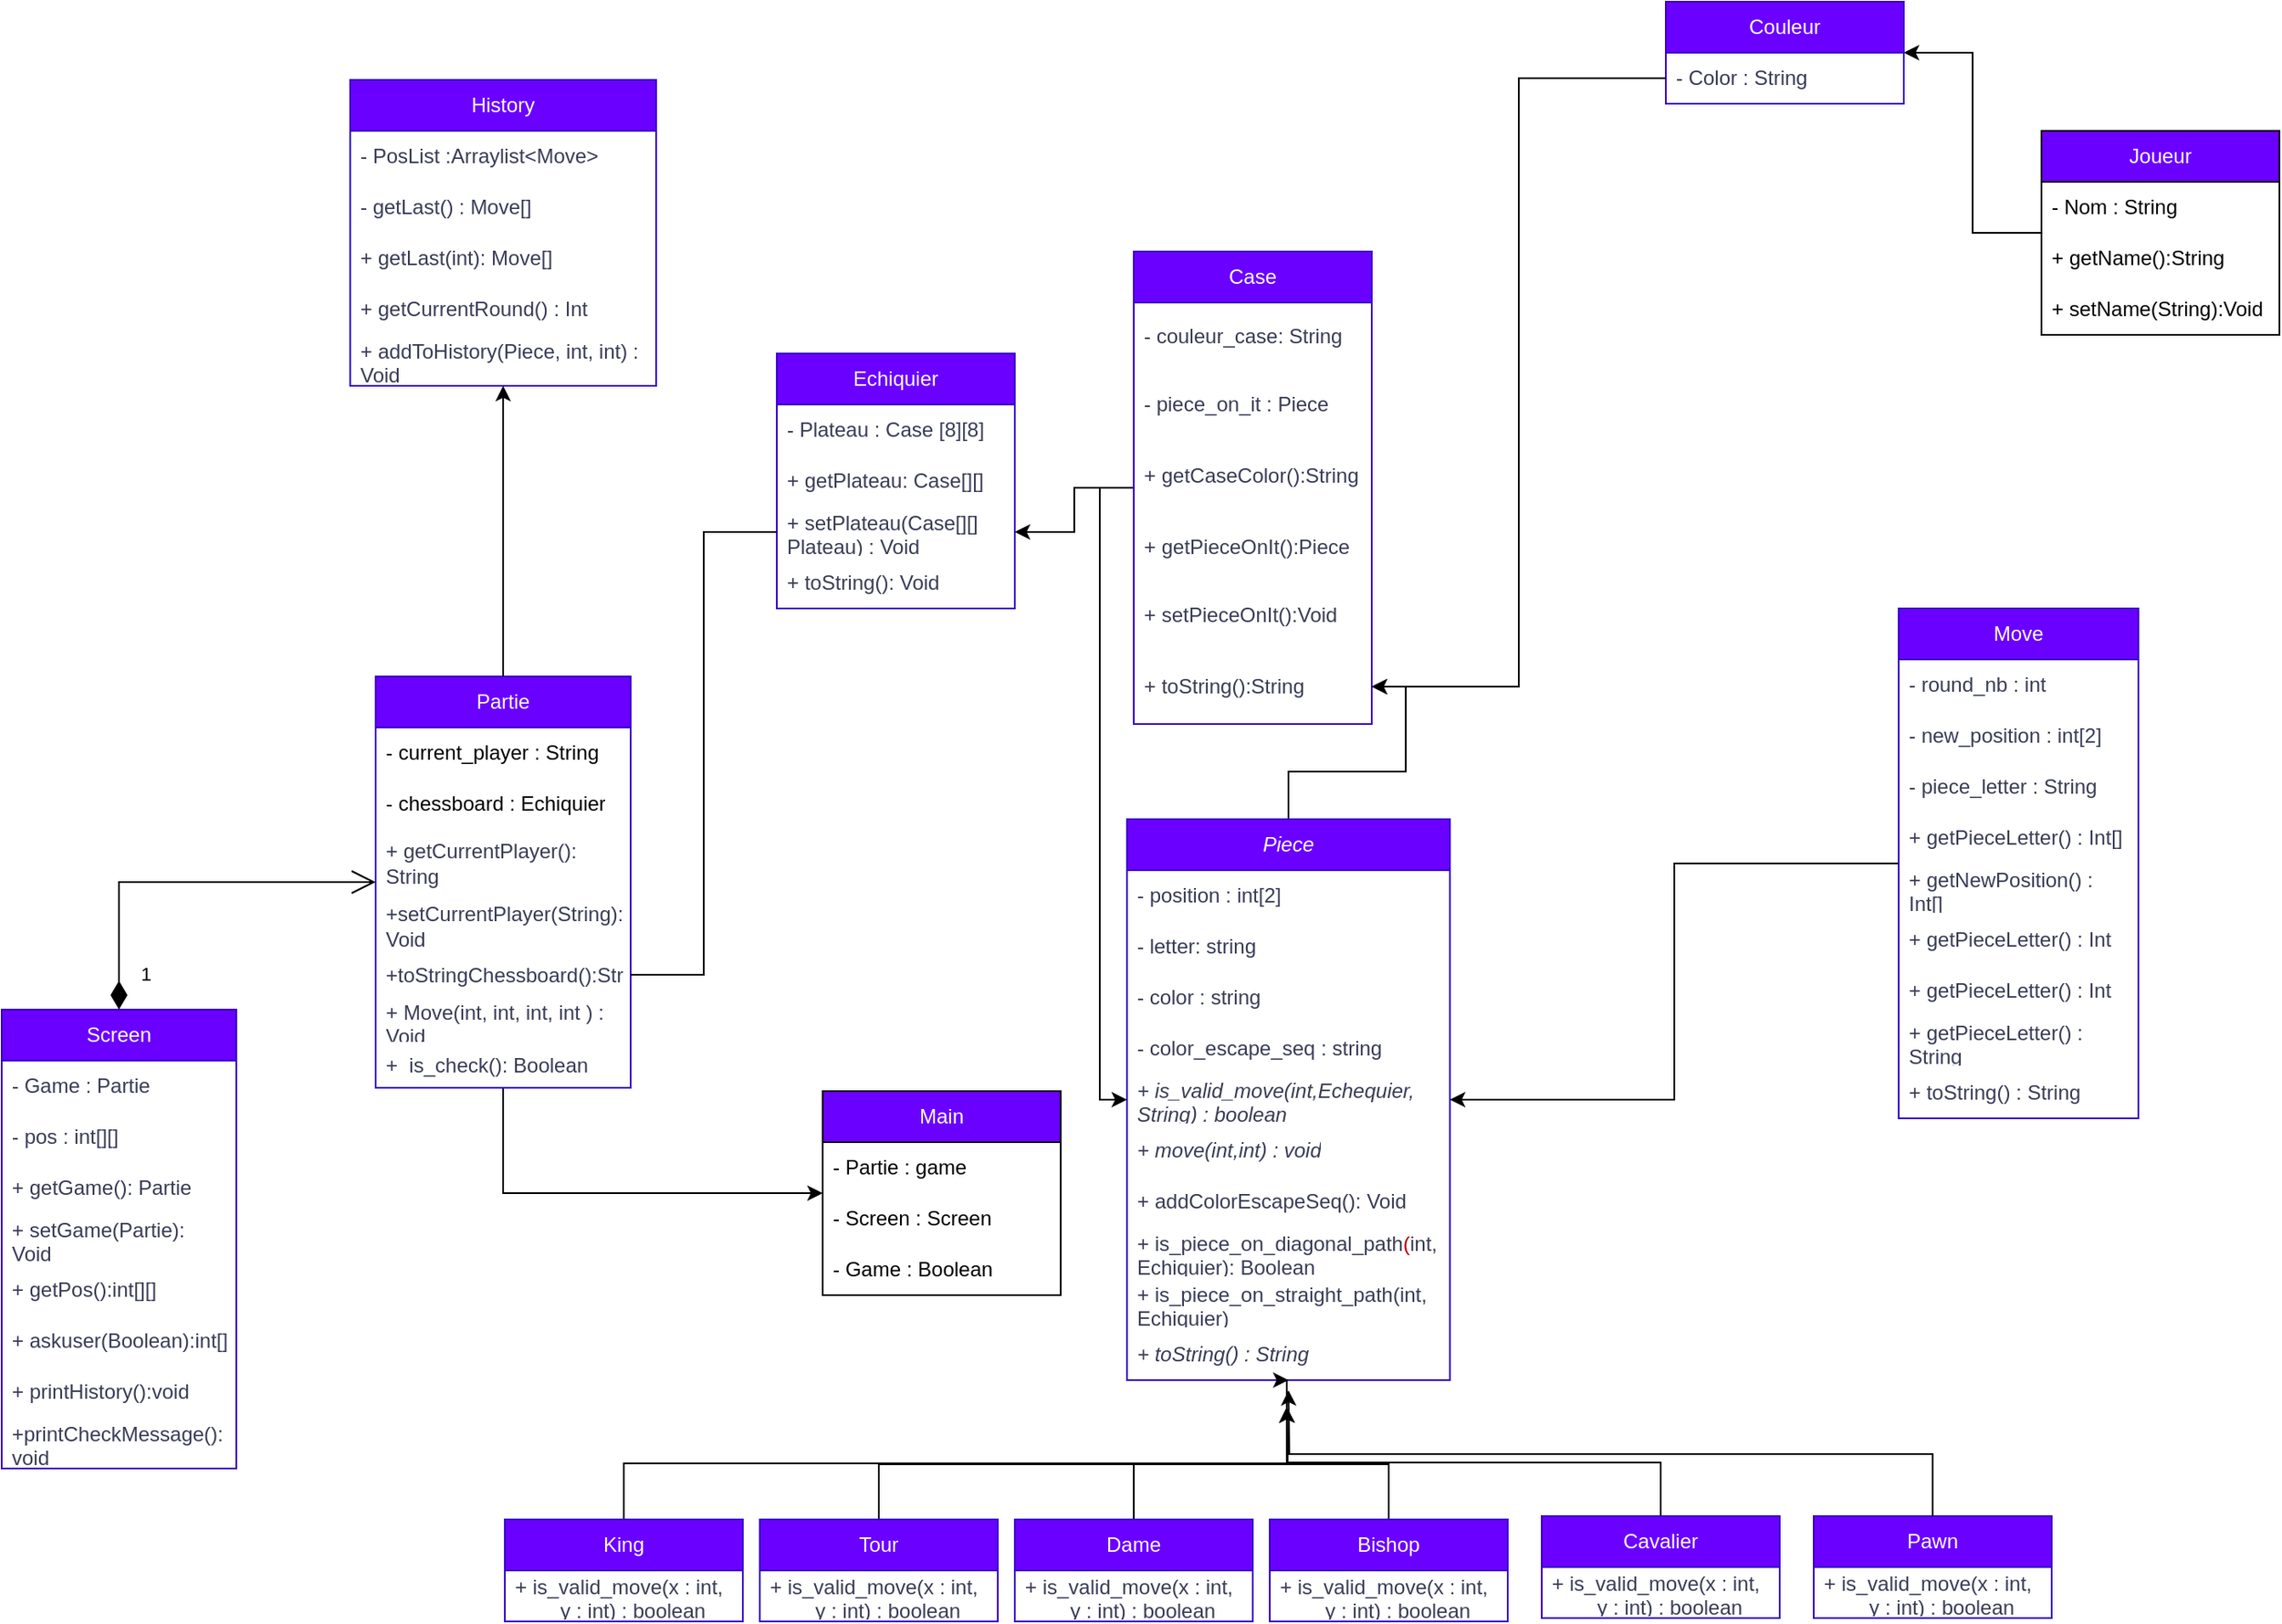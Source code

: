 <mxfile version="27.1.1">
  <diagram name="Page-1" id="sRfou3OoeG-b3gayTd13">
    <mxGraphModel dx="2251" dy="1489" grid="0" gridSize="10" guides="1" tooltips="1" connect="1" arrows="1" fold="1" page="0" pageScale="1" pageWidth="827" pageHeight="1169" math="0" shadow="0">
      <root>
        <mxCell id="0" />
        <mxCell id="1" parent="0" />
        <mxCell id="LN45PCU0fPe2cOR_ma0k-30" style="edgeStyle=orthogonalEdgeStyle;rounded=0;orthogonalLoop=1;jettySize=auto;html=1;exitX=0.5;exitY=1;exitDx=0;exitDy=0;entryX=0;entryY=0.5;entryDx=0;entryDy=0;" edge="1" parent="1" source="uNADeWqpGI-RBYRrRzgx-45" target="LN45PCU0fPe2cOR_ma0k-5">
          <mxGeometry relative="1" as="geometry" />
        </mxCell>
        <mxCell id="uNADeWqpGI-RBYRrRzgx-45" value="Partie" style="swimlane;fontStyle=0;childLayout=stackLayout;horizontal=1;startSize=30;horizontalStack=0;resizeParent=1;resizeParentMax=0;resizeLast=0;collapsible=1;marginBottom=0;whiteSpace=wrap;html=1;labelBackgroundColor=none;fillColor=#6a00ff;fontColor=#ffffff;strokeColor=#3700CC;" parent="1" vertex="1">
          <mxGeometry x="184" y="390" width="150" height="242" as="geometry">
            <mxRectangle x="184" y="390" width="70" height="30" as="alternateBounds" />
          </mxGeometry>
        </mxCell>
        <mxCell id="Hj4sMOWwGXOcAC5s4XAS-14" value="- current_player : String" style="text;fillColor=none;align=left;verticalAlign=middle;spacingLeft=4;spacingRight=4;overflow=hidden;points=[[0,0.5],[1,0.5]];portConstraint=eastwest;rotatable=0;whiteSpace=wrap;html=1;labelBackgroundColor=none;strokeColor=none;" parent="uNADeWqpGI-RBYRrRzgx-45" vertex="1">
          <mxGeometry y="30" width="150" height="30" as="geometry" />
        </mxCell>
        <mxCell id="uNADeWqpGI-RBYRrRzgx-46" value="- chessboard : Echiquier" style="text;fillColor=none;align=left;verticalAlign=middle;spacingLeft=4;spacingRight=4;overflow=hidden;points=[[0,0.5],[1,0.5]];portConstraint=eastwest;rotatable=0;whiteSpace=wrap;html=1;labelBackgroundColor=none;strokeColor=none;" parent="uNADeWqpGI-RBYRrRzgx-45" vertex="1">
          <mxGeometry y="60" width="150" height="30" as="geometry" />
        </mxCell>
        <mxCell id="LN45PCU0fPe2cOR_ma0k-14" value="+ getCurrentPlayer(): String" style="text;strokeColor=none;fillColor=none;align=left;verticalAlign=middle;spacingLeft=4;spacingRight=4;overflow=hidden;points=[[0,0.5],[1,0.5]];portConstraint=eastwest;rotatable=0;whiteSpace=wrap;html=1;labelBackgroundColor=none;fontColor=#393C56;" vertex="1" parent="uNADeWqpGI-RBYRrRzgx-45">
          <mxGeometry y="90" width="150" height="40" as="geometry" />
        </mxCell>
        <mxCell id="LN45PCU0fPe2cOR_ma0k-15" value="+setCurrentPlayer(String): Void" style="text;strokeColor=none;fillColor=none;align=left;verticalAlign=middle;spacingLeft=4;spacingRight=4;overflow=hidden;points=[[0,0.5],[1,0.5]];portConstraint=eastwest;rotatable=0;whiteSpace=wrap;html=1;labelBackgroundColor=none;fontColor=#393C56;" vertex="1" parent="uNADeWqpGI-RBYRrRzgx-45">
          <mxGeometry y="130" width="150" height="33" as="geometry" />
        </mxCell>
        <mxCell id="nii3DwcwY6-oPxwdLl7k-24" value="+toStringChessboard():String" style="text;strokeColor=none;fillColor=none;align=left;verticalAlign=middle;spacingLeft=4;spacingRight=4;overflow=hidden;points=[[0,0.5],[1,0.5]];portConstraint=eastwest;rotatable=0;whiteSpace=wrap;html=1;labelBackgroundColor=none;fontColor=#393C56;" parent="uNADeWqpGI-RBYRrRzgx-45" vertex="1">
          <mxGeometry y="163" width="150" height="25" as="geometry" />
        </mxCell>
        <mxCell id="rJ8RVYG-5mrpRPlzZNkK-45" value="+ Move(int, int, int, int &lt;span style=&quot;background-color: transparent; color: light-dark(rgb(57, 60, 86), rgb(182, 184, 207));&quot;&gt;) : Void&lt;/span&gt;" style="text;strokeColor=none;fillColor=none;align=left;verticalAlign=middle;spacingLeft=4;spacingRight=4;overflow=hidden;points=[[0,0.5],[1,0.5]];portConstraint=eastwest;rotatable=0;whiteSpace=wrap;html=1;labelBackgroundColor=none;fontColor=#393C56;" parent="uNADeWqpGI-RBYRrRzgx-45" vertex="1">
          <mxGeometry y="188" width="150" height="28" as="geometry" />
        </mxCell>
        <mxCell id="LN45PCU0fPe2cOR_ma0k-16" value="+&amp;nbsp;&lt;span style=&quot;background-color: transparent;&quot;&gt;&amp;nbsp;is_check(): Boolean&lt;font color=&quot;rgba(0, 0, 0, 0)&quot;&gt;&amp;nbsp;&lt;/font&gt;&lt;/span&gt;" style="text;strokeColor=none;fillColor=none;align=left;verticalAlign=middle;spacingLeft=4;spacingRight=4;overflow=hidden;points=[[0,0.5],[1,0.5]];portConstraint=eastwest;rotatable=0;whiteSpace=wrap;html=1;labelBackgroundColor=none;fontColor=#393C56;" vertex="1" parent="uNADeWqpGI-RBYRrRzgx-45">
          <mxGeometry y="216" width="150" height="26" as="geometry" />
        </mxCell>
        <mxCell id="LN45PCU0fPe2cOR_ma0k-27" style="edgeStyle=orthogonalEdgeStyle;rounded=0;orthogonalLoop=1;jettySize=auto;html=1;exitX=0;exitY=0.5;exitDx=0;exitDy=0;entryX=1;entryY=0.5;entryDx=0;entryDy=0;" edge="1" parent="1" source="uNADeWqpGI-RBYRrRzgx-47" target="uNADeWqpGI-RBYRrRzgx-51">
          <mxGeometry relative="1" as="geometry">
            <mxPoint x="1112" y="31" as="targetPoint" />
          </mxGeometry>
        </mxCell>
        <mxCell id="uNADeWqpGI-RBYRrRzgx-47" value="Joueur" style="swimlane;fontStyle=0;childLayout=stackLayout;horizontal=1;startSize=30;horizontalStack=0;resizeParent=1;resizeParentMax=0;resizeLast=0;collapsible=1;marginBottom=0;whiteSpace=wrap;html=1;labelBackgroundColor=none;fillColor=#6a00ff;strokeColor=default;fontColor=#ffffff;" parent="1" vertex="1">
          <mxGeometry x="1164" y="69" width="140" height="120" as="geometry">
            <mxRectangle x="1164" y="69" width="80" height="30" as="alternateBounds" />
          </mxGeometry>
        </mxCell>
        <mxCell id="uNADeWqpGI-RBYRrRzgx-48" value="- Nom : String" style="text;align=left;verticalAlign=middle;spacingLeft=4;spacingRight=4;overflow=hidden;points=[[0,0.5],[1,0.5]];portConstraint=eastwest;rotatable=0;whiteSpace=wrap;html=1;labelBackgroundColor=none;" parent="uNADeWqpGI-RBYRrRzgx-47" vertex="1">
          <mxGeometry y="30" width="140" height="30" as="geometry" />
        </mxCell>
        <mxCell id="LN45PCU0fPe2cOR_ma0k-2" value="+ getName():String&lt;span style=&quot;white-space: pre;&quot;&gt;&#x9;&lt;/span&gt;" style="text;align=left;verticalAlign=middle;spacingLeft=4;spacingRight=4;overflow=hidden;points=[[0,0.5],[1,0.5]];portConstraint=eastwest;rotatable=0;whiteSpace=wrap;html=1;labelBackgroundColor=none;" vertex="1" parent="uNADeWqpGI-RBYRrRzgx-47">
          <mxGeometry y="60" width="140" height="30" as="geometry" />
        </mxCell>
        <mxCell id="LN45PCU0fPe2cOR_ma0k-3" value="+ setName(String):Void&lt;span style=&quot;white-space: pre;&quot;&gt;&#x9;&lt;/span&gt;" style="text;align=left;verticalAlign=middle;spacingLeft=4;spacingRight=4;overflow=hidden;points=[[0,0.5],[1,0.5]];portConstraint=eastwest;rotatable=0;whiteSpace=wrap;html=1;labelBackgroundColor=none;" vertex="1" parent="uNADeWqpGI-RBYRrRzgx-47">
          <mxGeometry y="90" width="140" height="30" as="geometry" />
        </mxCell>
        <mxCell id="uNADeWqpGI-RBYRrRzgx-49" value="&lt;div&gt;Echiquier&lt;/div&gt;" style="swimlane;fontStyle=0;childLayout=stackLayout;horizontal=1;startSize=30;horizontalStack=0;resizeParent=1;resizeParentMax=0;resizeLast=0;collapsible=1;marginBottom=0;whiteSpace=wrap;html=1;labelBackgroundColor=none;fillColor=#6a00ff;fontColor=#ffffff;strokeColor=#3700CC;" parent="1" vertex="1">
          <mxGeometry x="420" y="200" width="140" height="150" as="geometry">
            <mxRectangle x="420" y="200" width="90" height="30" as="alternateBounds" />
          </mxGeometry>
        </mxCell>
        <mxCell id="uNADeWqpGI-RBYRrRzgx-50" value="- Plateau : Case [8][8]" style="text;strokeColor=none;fillColor=none;align=left;verticalAlign=middle;spacingLeft=4;spacingRight=4;overflow=hidden;points=[[0,0.5],[1,0.5]];portConstraint=eastwest;rotatable=0;whiteSpace=wrap;html=1;labelBackgroundColor=none;fontColor=#393C56;" parent="uNADeWqpGI-RBYRrRzgx-49" vertex="1">
          <mxGeometry y="30" width="140" height="30" as="geometry" />
        </mxCell>
        <mxCell id="Hj4sMOWwGXOcAC5s4XAS-10" value="+&amp;nbsp;getPlateau: Case[][]" style="text;strokeColor=none;fillColor=none;align=left;verticalAlign=middle;spacingLeft=4;spacingRight=4;overflow=hidden;points=[[0,0.5],[1,0.5]];portConstraint=eastwest;rotatable=0;whiteSpace=wrap;html=1;labelBackgroundColor=none;fontColor=#393C56;" parent="uNADeWqpGI-RBYRrRzgx-49" vertex="1">
          <mxGeometry y="60" width="140" height="30" as="geometry" />
        </mxCell>
        <mxCell id="Hj4sMOWwGXOcAC5s4XAS-11" value="+&amp;nbsp;setPlateau(Case[][] Plateau) : Void" style="text;strokeColor=none;fillColor=none;align=left;verticalAlign=middle;spacingLeft=4;spacingRight=4;overflow=hidden;points=[[0,0.5],[1,0.5]];portConstraint=eastwest;rotatable=0;whiteSpace=wrap;html=1;labelBackgroundColor=none;fontColor=#393C56;" parent="uNADeWqpGI-RBYRrRzgx-49" vertex="1">
          <mxGeometry y="90" width="140" height="30" as="geometry" />
        </mxCell>
        <mxCell id="Hj4sMOWwGXOcAC5s4XAS-13" value="+ toString(): Void" style="text;strokeColor=none;fillColor=none;align=left;verticalAlign=middle;spacingLeft=4;spacingRight=4;overflow=hidden;points=[[0,0.5],[1,0.5]];portConstraint=eastwest;rotatable=0;whiteSpace=wrap;html=1;labelBackgroundColor=none;fontColor=#393C56;" parent="uNADeWqpGI-RBYRrRzgx-49" vertex="1">
          <mxGeometry y="120" width="140" height="30" as="geometry" />
        </mxCell>
        <mxCell id="uNADeWqpGI-RBYRrRzgx-51" value="Couleur" style="swimlane;fontStyle=0;childLayout=stackLayout;horizontal=1;startSize=30;horizontalStack=0;resizeParent=1;resizeParentMax=0;resizeLast=0;collapsible=1;marginBottom=0;whiteSpace=wrap;html=1;labelBackgroundColor=none;fillColor=#6a00ff;fontColor=#ffffff;strokeColor=#3700CC;" parent="1" vertex="1">
          <mxGeometry x="943" y="-7" width="140" height="60" as="geometry">
            <mxRectangle x="943" y="-7" width="80" height="30" as="alternateBounds" />
          </mxGeometry>
        </mxCell>
        <mxCell id="uNADeWqpGI-RBYRrRzgx-52" value="- Color : String" style="text;strokeColor=none;fillColor=none;align=left;verticalAlign=middle;spacingLeft=4;spacingRight=4;overflow=hidden;points=[[0,0.5],[1,0.5]];portConstraint=eastwest;rotatable=0;whiteSpace=wrap;html=1;labelBackgroundColor=none;fontColor=#393C56;" parent="uNADeWqpGI-RBYRrRzgx-51" vertex="1">
          <mxGeometry y="30" width="140" height="30" as="geometry" />
        </mxCell>
        <mxCell id="uNADeWqpGI-RBYRrRzgx-53" value="Pawn" style="swimlane;fontStyle=0;childLayout=stackLayout;horizontal=1;startSize=30;horizontalStack=0;resizeParent=1;resizeParentMax=0;resizeLast=0;collapsible=1;marginBottom=0;whiteSpace=wrap;html=1;labelBackgroundColor=none;fillColor=#6a00ff;fontColor=#ffffff;strokeColor=#3700CC;" parent="1" vertex="1">
          <mxGeometry x="1030" y="884" width="140" height="60" as="geometry">
            <mxRectangle x="1030" y="884" width="70" height="30" as="alternateBounds" />
          </mxGeometry>
        </mxCell>
        <mxCell id="nii3DwcwY6-oPxwdLl7k-18" value="+ is_valid_move(&lt;span style=&quot;white-space: pre;&quot;&gt;x : int,&lt;/span&gt;&lt;div&gt;&lt;span style=&quot;white-space: pre;&quot;&gt;&lt;span style=&quot;white-space: pre;&quot;&gt;&#x9;&lt;/span&gt;y : int) : boolean&lt;/span&gt;&lt;/div&gt;" style="text;strokeColor=none;fillColor=none;align=left;verticalAlign=middle;spacingLeft=4;spacingRight=4;overflow=hidden;points=[[0,0.5],[1,0.5]];portConstraint=eastwest;rotatable=0;whiteSpace=wrap;html=1;labelBackgroundColor=none;fontColor=#393C56;" parent="uNADeWqpGI-RBYRrRzgx-53" vertex="1">
          <mxGeometry y="30" width="140" height="30" as="geometry" />
        </mxCell>
        <mxCell id="Hj4sMOWwGXOcAC5s4XAS-21" style="edgeStyle=orthogonalEdgeStyle;rounded=0;orthogonalLoop=1;jettySize=auto;html=1;exitX=0.5;exitY=0;exitDx=0;exitDy=0;" parent="1" source="uNADeWqpGI-RBYRrRzgx-59" edge="1">
          <mxGeometry relative="1" as="geometry">
            <mxPoint x="720" y="820" as="targetPoint" />
          </mxGeometry>
        </mxCell>
        <mxCell id="uNADeWqpGI-RBYRrRzgx-59" value="Bishop" style="swimlane;fontStyle=0;childLayout=stackLayout;horizontal=1;startSize=30;horizontalStack=0;resizeParent=1;resizeParentMax=0;resizeLast=0;collapsible=1;marginBottom=0;whiteSpace=wrap;html=1;labelBackgroundColor=none;fillColor=#6a00ff;fontColor=#ffffff;strokeColor=#3700CC;" parent="1" vertex="1">
          <mxGeometry x="710" y="886" width="140" height="60" as="geometry">
            <mxRectangle x="710" y="886" width="60" height="30" as="alternateBounds" />
          </mxGeometry>
        </mxCell>
        <mxCell id="nii3DwcwY6-oPxwdLl7k-16" value="+ is_valid_move(&lt;span style=&quot;white-space: pre;&quot;&gt;x : int,&lt;/span&gt;&lt;div&gt;&lt;span style=&quot;white-space: pre;&quot;&gt;&lt;span style=&quot;white-space: pre;&quot;&gt;&#x9;&lt;/span&gt;y : int) : boolean&lt;/span&gt;&lt;/div&gt;" style="text;strokeColor=none;fillColor=none;align=left;verticalAlign=middle;spacingLeft=4;spacingRight=4;overflow=hidden;points=[[0,0.5],[1,0.5]];portConstraint=eastwest;rotatable=0;whiteSpace=wrap;html=1;labelBackgroundColor=none;fontColor=#393C56;" parent="uNADeWqpGI-RBYRrRzgx-59" vertex="1">
          <mxGeometry y="30" width="140" height="30" as="geometry" />
        </mxCell>
        <mxCell id="Hj4sMOWwGXOcAC5s4XAS-19" style="edgeStyle=orthogonalEdgeStyle;rounded=0;orthogonalLoop=1;jettySize=auto;html=1;exitX=0.5;exitY=0;exitDx=0;exitDy=0;" parent="1" source="uNADeWqpGI-RBYRrRzgx-61" edge="1">
          <mxGeometry relative="1" as="geometry">
            <mxPoint x="720" y="820" as="targetPoint" />
          </mxGeometry>
        </mxCell>
        <mxCell id="uNADeWqpGI-RBYRrRzgx-61" value="Tour" style="swimlane;fontStyle=0;childLayout=stackLayout;horizontal=1;startSize=30;horizontalStack=0;resizeParent=1;resizeParentMax=0;resizeLast=0;collapsible=1;marginBottom=0;whiteSpace=wrap;html=1;labelBackgroundColor=none;fillColor=#6a00ff;fontColor=#ffffff;strokeColor=#3700CC;" parent="1" vertex="1">
          <mxGeometry x="410" y="886" width="140" height="60" as="geometry">
            <mxRectangle x="410" y="886" width="60" height="30" as="alternateBounds" />
          </mxGeometry>
        </mxCell>
        <mxCell id="nii3DwcwY6-oPxwdLl7k-14" value="+ is_valid_move(&lt;span style=&quot;white-space: pre;&quot;&gt;x : int,&lt;/span&gt;&lt;div&gt;&lt;span style=&quot;white-space: pre;&quot;&gt;&lt;span style=&quot;white-space: pre;&quot;&gt;&#x9;&lt;/span&gt;y : int) : boolean&lt;/span&gt;&lt;/div&gt;" style="text;strokeColor=none;fillColor=none;align=left;verticalAlign=middle;spacingLeft=4;spacingRight=4;overflow=hidden;points=[[0,0.5],[1,0.5]];portConstraint=eastwest;rotatable=0;whiteSpace=wrap;html=1;labelBackgroundColor=none;fontColor=#393C56;" parent="uNADeWqpGI-RBYRrRzgx-61" vertex="1">
          <mxGeometry y="30" width="140" height="30" as="geometry" />
        </mxCell>
        <mxCell id="Hj4sMOWwGXOcAC5s4XAS-28" style="edgeStyle=orthogonalEdgeStyle;rounded=0;orthogonalLoop=1;jettySize=auto;html=1;entryX=1;entryY=0.5;entryDx=0;entryDy=0;" parent="1" source="uNADeWqpGI-RBYRrRzgx-65" target="nii3DwcwY6-oPxwdLl7k-21" edge="1">
          <mxGeometry relative="1" as="geometry" />
        </mxCell>
        <mxCell id="uNADeWqpGI-RBYRrRzgx-65" value="&lt;i&gt;Piece&lt;/i&gt;" style="swimlane;fontStyle=0;childLayout=stackLayout;horizontal=1;startSize=30;horizontalStack=0;resizeParent=1;resizeParentMax=0;resizeLast=0;collapsible=1;marginBottom=0;whiteSpace=wrap;html=1;labelBackgroundColor=none;fillColor=#6a00ff;fontColor=#ffffff;strokeColor=#3700CC;" parent="1" vertex="1">
          <mxGeometry x="626" y="474" width="190" height="330" as="geometry">
            <mxRectangle x="626" y="474" width="70" height="30" as="alternateBounds" />
          </mxGeometry>
        </mxCell>
        <mxCell id="uNADeWqpGI-RBYRrRzgx-66" value="- position : int[2]" style="text;fillColor=none;align=left;verticalAlign=middle;spacingLeft=4;spacingRight=4;overflow=hidden;points=[[0,0.5],[1,0.5]];portConstraint=eastwest;rotatable=0;whiteSpace=wrap;html=1;labelBackgroundColor=none;fontColor=#393C56;" parent="uNADeWqpGI-RBYRrRzgx-65" vertex="1">
          <mxGeometry y="30" width="190" height="30" as="geometry" />
        </mxCell>
        <mxCell id="Hj4sMOWwGXOcAC5s4XAS-1" value="- letter: string" style="text;fillColor=none;align=left;verticalAlign=middle;spacingLeft=4;spacingRight=4;overflow=hidden;points=[[0,0.5],[1,0.5]];portConstraint=eastwest;rotatable=0;whiteSpace=wrap;html=1;labelBackgroundColor=none;fontColor=#393C56;" parent="uNADeWqpGI-RBYRrRzgx-65" vertex="1">
          <mxGeometry y="60" width="190" height="30" as="geometry" />
        </mxCell>
        <mxCell id="Hj4sMOWwGXOcAC5s4XAS-2" value="- color : string" style="text;fillColor=none;align=left;verticalAlign=middle;spacingLeft=4;spacingRight=4;overflow=hidden;points=[[0,0.5],[1,0.5]];portConstraint=eastwest;rotatable=0;whiteSpace=wrap;html=1;labelBackgroundColor=none;fontColor=#393C56;" parent="uNADeWqpGI-RBYRrRzgx-65" vertex="1">
          <mxGeometry y="90" width="190" height="30" as="geometry" />
        </mxCell>
        <mxCell id="Hj4sMOWwGXOcAC5s4XAS-3" value="- color_escape_seq : string" style="text;fillColor=none;align=left;verticalAlign=middle;spacingLeft=4;spacingRight=4;overflow=hidden;points=[[0,0.5],[1,0.5]];portConstraint=eastwest;rotatable=0;whiteSpace=wrap;html=1;labelBackgroundColor=none;fontColor=#393C56;" parent="uNADeWqpGI-RBYRrRzgx-65" vertex="1">
          <mxGeometry y="120" width="190" height="30" as="geometry" />
        </mxCell>
        <mxCell id="nii3DwcwY6-oPxwdLl7k-12" value="&lt;i&gt;+ is_valid_move(int,Echequier, String) : boolean&lt;/i&gt;" style="text;strokeColor=none;fillColor=none;align=left;verticalAlign=middle;spacingLeft=4;spacingRight=4;overflow=hidden;points=[[0,0.5],[1,0.5]];portConstraint=eastwest;rotatable=0;whiteSpace=wrap;html=1;labelBackgroundColor=none;fontColor=#393C56;" parent="uNADeWqpGI-RBYRrRzgx-65" vertex="1">
          <mxGeometry y="150" width="190" height="30" as="geometry" />
        </mxCell>
        <mxCell id="LN45PCU0fPe2cOR_ma0k-17" value="&lt;i&gt;+ move(int,int) : void&lt;/i&gt;" style="text;strokeColor=none;fillColor=none;align=left;verticalAlign=middle;spacingLeft=4;spacingRight=4;overflow=hidden;points=[[0,0.5],[1,0.5]];portConstraint=eastwest;rotatable=0;whiteSpace=wrap;html=1;labelBackgroundColor=none;fontColor=#393C56;" vertex="1" parent="uNADeWqpGI-RBYRrRzgx-65">
          <mxGeometry y="180" width="190" height="30" as="geometry" />
        </mxCell>
        <mxCell id="uNADeWqpGI-RBYRrRzgx-67" value="+ addColorEscapeSeq(): Void" style="text;strokeColor=none;fillColor=none;align=left;verticalAlign=middle;spacingLeft=4;spacingRight=4;overflow=hidden;points=[[0,0.5],[1,0.5]];portConstraint=eastwest;rotatable=0;whiteSpace=wrap;html=1;labelBackgroundColor=none;fontColor=#393C56;" parent="uNADeWqpGI-RBYRrRzgx-65" vertex="1">
          <mxGeometry y="210" width="190" height="30" as="geometry" />
        </mxCell>
        <mxCell id="Hj4sMOWwGXOcAC5s4XAS-5" value="+ i&lt;span style=&quot;background-color: transparent;&quot;&gt;s_piece_on_diagonal_path&lt;font color=&quot;rgba(0, 0, 0, 0)&quot;&gt;(&lt;/font&gt;&lt;/span&gt;&lt;span style=&quot;background-color: transparent;&quot;&gt;int, Echiquier): Boolean&lt;/span&gt;&lt;div&gt;&lt;div&gt;&lt;br&gt;&lt;/div&gt;&lt;/div&gt;" style="text;strokeColor=none;fillColor=none;align=left;verticalAlign=middle;spacingLeft=4;spacingRight=4;overflow=hidden;points=[[0,0.5],[1,0.5]];portConstraint=eastwest;rotatable=0;whiteSpace=wrap;html=1;labelBackgroundColor=none;fontColor=#393C56;" parent="uNADeWqpGI-RBYRrRzgx-65" vertex="1">
          <mxGeometry y="240" width="190" height="30" as="geometry" />
        </mxCell>
        <mxCell id="Hj4sMOWwGXOcAC5s4XAS-6" value="+&amp;nbsp;is_piece_on_straight_path(int, Echiquier)" style="text;strokeColor=none;fillColor=none;align=left;verticalAlign=middle;spacingLeft=4;spacingRight=4;overflow=hidden;points=[[0,0.5],[1,0.5]];portConstraint=eastwest;rotatable=0;whiteSpace=wrap;html=1;labelBackgroundColor=none;fontColor=#393C56;" parent="uNADeWqpGI-RBYRrRzgx-65" vertex="1">
          <mxGeometry y="270" width="190" height="30" as="geometry" />
        </mxCell>
        <mxCell id="LN45PCU0fPe2cOR_ma0k-18" value="&lt;i&gt;+ toString() : String&lt;/i&gt;" style="text;strokeColor=none;fillColor=none;align=left;verticalAlign=middle;spacingLeft=4;spacingRight=4;overflow=hidden;points=[[0,0.5],[1,0.5]];portConstraint=eastwest;rotatable=0;whiteSpace=wrap;html=1;labelBackgroundColor=none;fontColor=#393C56;" vertex="1" parent="uNADeWqpGI-RBYRrRzgx-65">
          <mxGeometry y="300" width="190" height="30" as="geometry" />
        </mxCell>
        <mxCell id="Hj4sMOWwGXOcAC5s4XAS-20" style="edgeStyle=orthogonalEdgeStyle;rounded=0;orthogonalLoop=1;jettySize=auto;html=1;exitX=0.5;exitY=0;exitDx=0;exitDy=0;" parent="1" source="uNADeWqpGI-RBYRrRzgx-68" edge="1">
          <mxGeometry relative="1" as="geometry">
            <mxPoint x="720" y="820" as="targetPoint" />
          </mxGeometry>
        </mxCell>
        <mxCell id="uNADeWqpGI-RBYRrRzgx-68" value="Dame" style="swimlane;fontStyle=0;childLayout=stackLayout;horizontal=1;startSize=30;horizontalStack=0;resizeParent=1;resizeParentMax=0;resizeLast=0;collapsible=1;marginBottom=0;whiteSpace=wrap;html=1;labelBackgroundColor=none;fillColor=#6a00ff;fontColor=#ffffff;strokeColor=#3700CC;" parent="1" vertex="1">
          <mxGeometry x="560" y="886" width="140" height="60" as="geometry">
            <mxRectangle x="560" y="886" width="70" height="30" as="alternateBounds" />
          </mxGeometry>
        </mxCell>
        <mxCell id="nii3DwcwY6-oPxwdLl7k-15" value="+ is_valid_move(&lt;span style=&quot;white-space: pre;&quot;&gt;x : int,&lt;/span&gt;&lt;div&gt;&lt;span style=&quot;white-space: pre;&quot;&gt;&lt;span style=&quot;white-space: pre;&quot;&gt;&#x9;&lt;/span&gt;y : int) : boolean&lt;/span&gt;&lt;/div&gt;" style="text;strokeColor=none;fillColor=none;align=left;verticalAlign=middle;spacingLeft=4;spacingRight=4;overflow=hidden;points=[[0,0.5],[1,0.5]];portConstraint=eastwest;rotatable=0;whiteSpace=wrap;html=1;labelBackgroundColor=none;fontColor=#393C56;" parent="uNADeWqpGI-RBYRrRzgx-68" vertex="1">
          <mxGeometry y="30" width="140" height="30" as="geometry" />
        </mxCell>
        <mxCell id="Hj4sMOWwGXOcAC5s4XAS-25" style="edgeStyle=orthogonalEdgeStyle;rounded=0;orthogonalLoop=1;jettySize=auto;html=1;entryX=1;entryY=0.5;entryDx=0;entryDy=0;" parent="1" source="THYFo9BnQNtCBT56ciCu-29" target="Hj4sMOWwGXOcAC5s4XAS-11" edge="1">
          <mxGeometry relative="1" as="geometry" />
        </mxCell>
        <mxCell id="LN45PCU0fPe2cOR_ma0k-38" style="edgeStyle=orthogonalEdgeStyle;rounded=0;orthogonalLoop=1;jettySize=auto;html=1;exitX=0;exitY=0.5;exitDx=0;exitDy=0;entryX=0;entryY=0.5;entryDx=0;entryDy=0;" edge="1" parent="1" source="THYFo9BnQNtCBT56ciCu-29" target="uNADeWqpGI-RBYRrRzgx-65">
          <mxGeometry relative="1" as="geometry" />
        </mxCell>
        <mxCell id="THYFo9BnQNtCBT56ciCu-29" value="Case" style="swimlane;fontStyle=0;childLayout=stackLayout;horizontal=1;startSize=30;horizontalStack=0;resizeParent=1;resizeParentMax=0;resizeLast=0;collapsible=1;marginBottom=0;whiteSpace=wrap;html=1;labelBackgroundColor=none;fillColor=#6a00ff;fontColor=#ffffff;strokeColor=#3700CC;" parent="1" vertex="1">
          <mxGeometry x="630" y="140" width="140" height="278" as="geometry">
            <mxRectangle x="630" y="140" width="70" height="30" as="alternateBounds" />
          </mxGeometry>
        </mxCell>
        <mxCell id="THYFo9BnQNtCBT56ciCu-30" value="- couleur_case: String" style="text;fillColor=none;align=left;verticalAlign=middle;spacingLeft=4;spacingRight=4;overflow=hidden;points=[[0,0.5],[1,0.5]];portConstraint=eastwest;rotatable=0;whiteSpace=wrap;html=1;labelBackgroundColor=none;fontColor=#393C56;" parent="THYFo9BnQNtCBT56ciCu-29" vertex="1">
          <mxGeometry y="30" width="140" height="40" as="geometry" />
        </mxCell>
        <mxCell id="Hj4sMOWwGXOcAC5s4XAS-9" value="- piece_on_it : Piece" style="text;fillColor=none;align=left;verticalAlign=middle;spacingLeft=4;spacingRight=4;overflow=hidden;points=[[0,0.5],[1,0.5]];portConstraint=eastwest;rotatable=0;whiteSpace=wrap;html=1;labelBackgroundColor=none;fontColor=#393C56;" parent="THYFo9BnQNtCBT56ciCu-29" vertex="1">
          <mxGeometry y="70" width="140" height="40" as="geometry" />
        </mxCell>
        <mxCell id="LN45PCU0fPe2cOR_ma0k-1" value="+ getCaseColor():String" style="text;strokeColor=none;fillColor=none;align=left;verticalAlign=middle;spacingLeft=4;spacingRight=4;overflow=hidden;points=[[0,0.5],[1,0.5]];portConstraint=eastwest;rotatable=0;whiteSpace=wrap;html=1;labelBackgroundColor=none;fontColor=#393C56;" vertex="1" parent="THYFo9BnQNtCBT56ciCu-29">
          <mxGeometry y="110" width="140" height="44" as="geometry" />
        </mxCell>
        <mxCell id="uNADeWqpGI-RBYRrRzgx-103" value="+ getPieceOnIt():Piece" style="text;strokeColor=none;fillColor=none;align=left;verticalAlign=middle;spacingLeft=4;spacingRight=4;overflow=hidden;points=[[0,0.5],[1,0.5]];portConstraint=eastwest;rotatable=0;whiteSpace=wrap;html=1;labelBackgroundColor=none;fontColor=#393C56;" parent="THYFo9BnQNtCBT56ciCu-29" vertex="1">
          <mxGeometry y="154" width="140" height="40" as="geometry" />
        </mxCell>
        <mxCell id="nii3DwcwY6-oPxwdLl7k-20" value="+ setPieceOnIt():Void&amp;nbsp;" style="text;strokeColor=none;fillColor=none;align=left;verticalAlign=middle;spacingLeft=4;spacingRight=4;overflow=hidden;points=[[0,0.5],[1,0.5]];portConstraint=eastwest;rotatable=0;whiteSpace=wrap;html=1;labelBackgroundColor=none;fontColor=#393C56;" parent="THYFo9BnQNtCBT56ciCu-29" vertex="1">
          <mxGeometry y="194" width="140" height="40" as="geometry" />
        </mxCell>
        <mxCell id="nii3DwcwY6-oPxwdLl7k-21" value="+ toString():String" style="text;strokeColor=none;fillColor=none;align=left;verticalAlign=middle;spacingLeft=4;spacingRight=4;overflow=hidden;points=[[0,0.5],[1,0.5]];portConstraint=eastwest;rotatable=0;whiteSpace=wrap;html=1;labelBackgroundColor=none;fontColor=#393C56;" parent="THYFo9BnQNtCBT56ciCu-29" vertex="1">
          <mxGeometry y="234" width="140" height="44" as="geometry" />
        </mxCell>
        <mxCell id="Hj4sMOWwGXOcAC5s4XAS-22" style="edgeStyle=orthogonalEdgeStyle;rounded=0;orthogonalLoop=1;jettySize=auto;html=1;exitX=0.5;exitY=0;exitDx=0;exitDy=0;" parent="1" source="uNADeWqpGI-RBYRrRzgx-63" edge="1">
          <mxGeometry relative="1" as="geometry">
            <mxPoint x="720" y="820" as="targetPoint" />
          </mxGeometry>
        </mxCell>
        <mxCell id="uNADeWqpGI-RBYRrRzgx-63" value="Cavalier" style="swimlane;fontStyle=0;childLayout=stackLayout;horizontal=1;startSize=30;horizontalStack=0;resizeParent=1;resizeParentMax=0;resizeLast=0;collapsible=1;marginBottom=0;whiteSpace=wrap;html=1;labelBackgroundColor=none;fillColor=#6a00ff;fontColor=#ffffff;strokeColor=#3700CC;" parent="1" vertex="1">
          <mxGeometry x="870" y="884" width="140" height="60" as="geometry">
            <mxRectangle x="870" y="884" width="80" height="30" as="alternateBounds" />
          </mxGeometry>
        </mxCell>
        <mxCell id="nii3DwcwY6-oPxwdLl7k-17" value="+ is_valid_move(&lt;span style=&quot;white-space: pre;&quot;&gt;x : int,&lt;/span&gt;&lt;div&gt;&lt;span style=&quot;white-space: pre;&quot;&gt;&lt;span style=&quot;white-space: pre;&quot;&gt;&#x9;&lt;/span&gt;y : int) : boolean&lt;/span&gt;&lt;/div&gt;" style="text;strokeColor=none;fillColor=none;align=left;verticalAlign=middle;spacingLeft=4;spacingRight=4;overflow=hidden;points=[[0,0.5],[1,0.5]];portConstraint=eastwest;rotatable=0;whiteSpace=wrap;html=1;labelBackgroundColor=none;fontColor=#393C56;" parent="uNADeWqpGI-RBYRrRzgx-63" vertex="1">
          <mxGeometry y="30" width="140" height="30" as="geometry" />
        </mxCell>
        <mxCell id="Hj4sMOWwGXOcAC5s4XAS-18" style="edgeStyle=orthogonalEdgeStyle;rounded=0;orthogonalLoop=1;jettySize=auto;html=1;exitX=0.5;exitY=0;exitDx=0;exitDy=0;entryX=0.5;entryY=1;entryDx=0;entryDy=0;" parent="1" source="uNADeWqpGI-RBYRrRzgx-98" target="uNADeWqpGI-RBYRrRzgx-65" edge="1">
          <mxGeometry relative="1" as="geometry">
            <Array as="points">
              <mxPoint x="330" y="853" />
              <mxPoint x="720" y="853" />
            </Array>
          </mxGeometry>
        </mxCell>
        <mxCell id="uNADeWqpGI-RBYRrRzgx-98" value="&lt;font&gt;King&lt;/font&gt;" style="swimlane;fontStyle=0;childLayout=stackLayout;horizontal=1;startSize=30;horizontalStack=0;resizeParent=1;resizeParentMax=0;resizeLast=0;collapsible=1;marginBottom=0;whiteSpace=wrap;html=1;labelBackgroundColor=none;fillColor=#6a00ff;fontColor=#ffffff;strokeColor=#3700CC;" parent="1" vertex="1">
          <mxGeometry x="260" y="886" width="140" height="60" as="geometry">
            <mxRectangle x="260" y="886" width="60" height="30" as="alternateBounds" />
          </mxGeometry>
        </mxCell>
        <mxCell id="uNADeWqpGI-RBYRrRzgx-99" value="+ is_valid_move(&lt;span style=&quot;white-space: pre;&quot;&gt;x : int,&lt;/span&gt;&lt;div&gt;&lt;span style=&quot;white-space: pre;&quot;&gt;&lt;span style=&quot;white-space: pre;&quot;&gt;&#x9;&lt;/span&gt;y : int) : boolean&lt;/span&gt;&lt;/div&gt;" style="text;strokeColor=none;fillColor=none;align=left;verticalAlign=middle;spacingLeft=4;spacingRight=4;overflow=hidden;points=[[0,0.5],[1,0.5]];portConstraint=eastwest;rotatable=0;whiteSpace=wrap;html=1;labelBackgroundColor=none;fontColor=#393C56;" parent="uNADeWqpGI-RBYRrRzgx-98" vertex="1">
          <mxGeometry y="30" width="140" height="30" as="geometry" />
        </mxCell>
        <mxCell id="Hj4sMOWwGXOcAC5s4XAS-30" style="edgeStyle=orthogonalEdgeStyle;rounded=0;orthogonalLoop=1;jettySize=auto;html=1;entryX=1;entryY=0.5;entryDx=0;entryDy=0;" parent="1" source="yJl5q6f1vZFSUKy6y-DV-5" target="nii3DwcwY6-oPxwdLl7k-12" edge="1">
          <mxGeometry relative="1" as="geometry" />
        </mxCell>
        <mxCell id="yJl5q6f1vZFSUKy6y-DV-5" value="Move" style="swimlane;fontStyle=0;childLayout=stackLayout;horizontal=1;startSize=30;horizontalStack=0;resizeParent=1;resizeParentMax=0;resizeLast=0;collapsible=1;marginBottom=0;whiteSpace=wrap;html=1;labelBackgroundColor=none;fillColor=#6a00ff;fontColor=#ffffff;strokeColor=#3700CC;" parent="1" vertex="1">
          <mxGeometry x="1080" y="350" width="141" height="300" as="geometry">
            <mxRectangle x="1080" y="350" width="80" height="30" as="alternateBounds" />
          </mxGeometry>
        </mxCell>
        <mxCell id="yJl5q6f1vZFSUKy6y-DV-6" value="- round_nb : int" style="text;strokeColor=none;fillColor=none;align=left;verticalAlign=middle;spacingLeft=4;spacingRight=4;overflow=hidden;points=[[0,0.5],[1,0.5]];portConstraint=eastwest;rotatable=0;whiteSpace=wrap;html=1;labelBackgroundColor=none;fontColor=#393C56;" parent="yJl5q6f1vZFSUKy6y-DV-5" vertex="1">
          <mxGeometry y="30" width="141" height="30" as="geometry" />
        </mxCell>
        <mxCell id="yJl5q6f1vZFSUKy6y-DV-7" value="- new_position : int[2]" style="text;strokeColor=none;fillColor=none;align=left;verticalAlign=middle;spacingLeft=4;spacingRight=4;overflow=hidden;points=[[0,0.5],[1,0.5]];portConstraint=eastwest;rotatable=0;whiteSpace=wrap;html=1;labelBackgroundColor=none;fontColor=#393C56;" parent="yJl5q6f1vZFSUKy6y-DV-5" vertex="1">
          <mxGeometry y="60" width="141" height="30" as="geometry" />
        </mxCell>
        <mxCell id="rJ8RVYG-5mrpRPlzZNkK-8" value="- piece_letter : String" style="text;strokeColor=none;fillColor=none;align=left;verticalAlign=middle;spacingLeft=4;spacingRight=4;overflow=hidden;points=[[0,0.5],[1,0.5]];portConstraint=eastwest;rotatable=0;whiteSpace=wrap;html=1;labelBackgroundColor=none;fontColor=#393C56;" parent="yJl5q6f1vZFSUKy6y-DV-5" vertex="1">
          <mxGeometry y="90" width="141" height="30" as="geometry" />
        </mxCell>
        <mxCell id="LN45PCU0fPe2cOR_ma0k-13" value="+&amp;nbsp;getPieceLetter() : Int[]" style="text;strokeColor=none;fillColor=none;align=left;verticalAlign=middle;spacingLeft=4;spacingRight=4;overflow=hidden;points=[[0,0.5],[1,0.5]];portConstraint=eastwest;rotatable=0;whiteSpace=wrap;html=1;labelBackgroundColor=none;fontColor=#393C56;" vertex="1" parent="yJl5q6f1vZFSUKy6y-DV-5">
          <mxGeometry y="120" width="141" height="30" as="geometry" />
        </mxCell>
        <mxCell id="LN45PCU0fPe2cOR_ma0k-12" value="+&amp;nbsp;getNewPosition() : Int[]" style="text;strokeColor=none;fillColor=none;align=left;verticalAlign=middle;spacingLeft=4;spacingRight=4;overflow=hidden;points=[[0,0.5],[1,0.5]];portConstraint=eastwest;rotatable=0;whiteSpace=wrap;html=1;labelBackgroundColor=none;fontColor=#393C56;" vertex="1" parent="yJl5q6f1vZFSUKy6y-DV-5">
          <mxGeometry y="150" width="141" height="30" as="geometry" />
        </mxCell>
        <mxCell id="LN45PCU0fPe2cOR_ma0k-10" value="+&amp;nbsp;getPieceLetter() : Int" style="text;strokeColor=none;fillColor=none;align=left;verticalAlign=middle;spacingLeft=4;spacingRight=4;overflow=hidden;points=[[0,0.5],[1,0.5]];portConstraint=eastwest;rotatable=0;whiteSpace=wrap;html=1;labelBackgroundColor=none;fontColor=#393C56;" vertex="1" parent="yJl5q6f1vZFSUKy6y-DV-5">
          <mxGeometry y="180" width="141" height="30" as="geometry" />
        </mxCell>
        <mxCell id="LN45PCU0fPe2cOR_ma0k-11" value="+&amp;nbsp;getPieceLetter() : Int" style="text;strokeColor=none;fillColor=none;align=left;verticalAlign=middle;spacingLeft=4;spacingRight=4;overflow=hidden;points=[[0,0.5],[1,0.5]];portConstraint=eastwest;rotatable=0;whiteSpace=wrap;html=1;labelBackgroundColor=none;fontColor=#393C56;" vertex="1" parent="yJl5q6f1vZFSUKy6y-DV-5">
          <mxGeometry y="210" width="141" height="30" as="geometry" />
        </mxCell>
        <mxCell id="LN45PCU0fPe2cOR_ma0k-9" value="+&amp;nbsp;getPieceLetter() : String" style="text;strokeColor=none;fillColor=none;align=left;verticalAlign=middle;spacingLeft=4;spacingRight=4;overflow=hidden;points=[[0,0.5],[1,0.5]];portConstraint=eastwest;rotatable=0;whiteSpace=wrap;html=1;labelBackgroundColor=none;fontColor=#393C56;" vertex="1" parent="yJl5q6f1vZFSUKy6y-DV-5">
          <mxGeometry y="240" width="141" height="30" as="geometry" />
        </mxCell>
        <mxCell id="rJ8RVYG-5mrpRPlzZNkK-18" value="+ toString() : String" style="text;strokeColor=none;fillColor=none;align=left;verticalAlign=middle;spacingLeft=4;spacingRight=4;overflow=hidden;points=[[0,0.5],[1,0.5]];portConstraint=eastwest;rotatable=0;whiteSpace=wrap;html=1;labelBackgroundColor=none;fontColor=#393C56;" parent="yJl5q6f1vZFSUKy6y-DV-5" vertex="1">
          <mxGeometry y="270" width="141" height="30" as="geometry" />
        </mxCell>
        <mxCell id="rJ8RVYG-5mrpRPlzZNkK-2" value="Screen" style="swimlane;fontStyle=0;childLayout=stackLayout;horizontal=1;startSize=30;horizontalStack=0;resizeParent=1;resizeParentMax=0;resizeLast=0;collapsible=1;marginBottom=0;whiteSpace=wrap;html=1;labelBackgroundColor=none;fillColor=#6a00ff;fontColor=#ffffff;strokeColor=#3700CC;" parent="1" vertex="1">
          <mxGeometry x="-36" y="586" width="138" height="270" as="geometry">
            <mxRectangle x="-36" y="586" width="90" height="30" as="alternateBounds" />
          </mxGeometry>
        </mxCell>
        <mxCell id="rJ8RVYG-5mrpRPlzZNkK-3" value="- Game : Partie" style="text;strokeColor=none;fillColor=none;align=left;verticalAlign=middle;spacingLeft=4;spacingRight=4;overflow=hidden;points=[[0,0.5],[1,0.5]];portConstraint=eastwest;rotatable=0;whiteSpace=wrap;html=1;labelBackgroundColor=none;fontColor=#393C56;" parent="rJ8RVYG-5mrpRPlzZNkK-2" vertex="1">
          <mxGeometry y="30" width="138" height="30" as="geometry" />
        </mxCell>
        <mxCell id="rJ8RVYG-5mrpRPlzZNkK-40" value="- pos : int[][]" style="text;strokeColor=none;fillColor=none;align=left;verticalAlign=middle;spacingLeft=4;spacingRight=4;overflow=hidden;points=[[0,0.5],[1,0.5]];portConstraint=eastwest;rotatable=0;whiteSpace=wrap;html=1;labelBackgroundColor=none;fontColor=#393C56;" parent="rJ8RVYG-5mrpRPlzZNkK-2" vertex="1">
          <mxGeometry y="60" width="138" height="30" as="geometry" />
        </mxCell>
        <mxCell id="rJ8RVYG-5mrpRPlzZNkK-47" value="+ getGame(): Partie&amp;nbsp;" style="text;strokeColor=none;fillColor=none;align=left;verticalAlign=middle;spacingLeft=4;spacingRight=4;overflow=hidden;points=[[0,0.5],[1,0.5]];portConstraint=eastwest;rotatable=0;whiteSpace=wrap;html=1;labelBackgroundColor=none;fontColor=#393C56;" parent="rJ8RVYG-5mrpRPlzZNkK-2" vertex="1">
          <mxGeometry y="90" width="138" height="30" as="geometry" />
        </mxCell>
        <mxCell id="Hj4sMOWwGXOcAC5s4XAS-16" value="+ setGame(Partie): Void" style="text;strokeColor=none;fillColor=none;align=left;verticalAlign=middle;spacingLeft=4;spacingRight=4;overflow=hidden;points=[[0,0.5],[1,0.5]];portConstraint=eastwest;rotatable=0;whiteSpace=wrap;html=1;labelBackgroundColor=none;fontColor=#393C56;" parent="rJ8RVYG-5mrpRPlzZNkK-2" vertex="1">
          <mxGeometry y="120" width="138" height="30" as="geometry" />
        </mxCell>
        <mxCell id="Hj4sMOWwGXOcAC5s4XAS-17" value="+&amp;nbsp;getPos():int[][]" style="text;strokeColor=none;fillColor=none;align=left;verticalAlign=middle;spacingLeft=4;spacingRight=4;overflow=hidden;points=[[0,0.5],[1,0.5]];portConstraint=eastwest;rotatable=0;whiteSpace=wrap;html=1;labelBackgroundColor=none;fontColor=#393C56;" parent="rJ8RVYG-5mrpRPlzZNkK-2" vertex="1">
          <mxGeometry y="150" width="138" height="30" as="geometry" />
        </mxCell>
        <mxCell id="LN45PCU0fPe2cOR_ma0k-23" value="+&amp;nbsp;askuser(Boolean):int[]" style="text;strokeColor=none;fillColor=none;align=left;verticalAlign=middle;spacingLeft=4;spacingRight=4;overflow=hidden;points=[[0,0.5],[1,0.5]];portConstraint=eastwest;rotatable=0;whiteSpace=wrap;html=1;labelBackgroundColor=none;fontColor=#393C56;" vertex="1" parent="rJ8RVYG-5mrpRPlzZNkK-2">
          <mxGeometry y="180" width="138" height="30" as="geometry" />
        </mxCell>
        <mxCell id="LN45PCU0fPe2cOR_ma0k-24" value="+ printHistory():void" style="text;strokeColor=none;fillColor=none;align=left;verticalAlign=middle;spacingLeft=4;spacingRight=4;overflow=hidden;points=[[0,0.5],[1,0.5]];portConstraint=eastwest;rotatable=0;whiteSpace=wrap;html=1;labelBackgroundColor=none;fontColor=#393C56;" vertex="1" parent="rJ8RVYG-5mrpRPlzZNkK-2">
          <mxGeometry y="210" width="138" height="30" as="geometry" />
        </mxCell>
        <mxCell id="LN45PCU0fPe2cOR_ma0k-25" value="+printCheckMessage():&lt;div&gt;void&lt;/div&gt;" style="text;strokeColor=none;fillColor=none;align=left;verticalAlign=middle;spacingLeft=4;spacingRight=4;overflow=hidden;points=[[0,0.5],[1,0.5]];portConstraint=eastwest;rotatable=0;whiteSpace=wrap;html=1;labelBackgroundColor=none;fontColor=#393C56;" vertex="1" parent="rJ8RVYG-5mrpRPlzZNkK-2">
          <mxGeometry y="240" width="138" height="30" as="geometry" />
        </mxCell>
        <mxCell id="rJ8RVYG-5mrpRPlzZNkK-10" value="History" style="swimlane;fontStyle=0;childLayout=stackLayout;horizontal=1;startSize=30;horizontalStack=0;resizeParent=1;resizeParentMax=0;resizeLast=0;collapsible=1;marginBottom=0;whiteSpace=wrap;html=1;labelBackgroundColor=none;fillColor=#6a00ff;fontColor=#ffffff;strokeColor=#3700CC;" parent="1" vertex="1">
          <mxGeometry x="169" y="39" width="180" height="180" as="geometry">
            <mxRectangle x="169" y="39" width="90" height="30" as="alternateBounds" />
          </mxGeometry>
        </mxCell>
        <mxCell id="rJ8RVYG-5mrpRPlzZNkK-12" value="- PosList :Arraylist&amp;lt;Move&amp;gt;" style="text;strokeColor=none;fillColor=none;align=left;verticalAlign=middle;spacingLeft=4;spacingRight=4;overflow=hidden;points=[[0,0.5],[1,0.5]];portConstraint=eastwest;rotatable=0;whiteSpace=wrap;html=1;labelBackgroundColor=none;fontColor=#393C56;" parent="rJ8RVYG-5mrpRPlzZNkK-10" vertex="1">
          <mxGeometry y="30" width="180" height="30" as="geometry" />
        </mxCell>
        <mxCell id="Hj4sMOWwGXOcAC5s4XAS-15" value="- getLast() : Move[]" style="text;strokeColor=none;fillColor=none;align=left;verticalAlign=middle;spacingLeft=4;spacingRight=4;overflow=hidden;points=[[0,0.5],[1,0.5]];portConstraint=eastwest;rotatable=0;whiteSpace=wrap;html=1;labelBackgroundColor=none;fontColor=#393C56;" parent="rJ8RVYG-5mrpRPlzZNkK-10" vertex="1">
          <mxGeometry y="60" width="180" height="30" as="geometry" />
        </mxCell>
        <mxCell id="rJ8RVYG-5mrpRPlzZNkK-17" value="+ getLast(int&lt;span style=&quot;background-color: transparent; color: light-dark(rgb(57, 60, 86), rgb(182, 184, 207));&quot;&gt;)&lt;/span&gt;: Move[]" style="text;strokeColor=none;fillColor=none;align=left;verticalAlign=middle;spacingLeft=4;spacingRight=4;overflow=hidden;points=[[0,0.5],[1,0.5]];portConstraint=eastwest;rotatable=0;whiteSpace=wrap;html=1;labelBackgroundColor=none;fontColor=#393C56;" parent="rJ8RVYG-5mrpRPlzZNkK-10" vertex="1">
          <mxGeometry y="90" width="180" height="30" as="geometry" />
        </mxCell>
        <mxCell id="rJ8RVYG-5mrpRPlzZNkK-16" value="+ getCurrentRound() : Int" style="text;strokeColor=none;fillColor=none;align=left;verticalAlign=middle;spacingLeft=4;spacingRight=4;overflow=hidden;points=[[0,0.5],[1,0.5]];portConstraint=eastwest;rotatable=0;whiteSpace=wrap;html=1;labelBackgroundColor=none;fontColor=#393C56;" parent="rJ8RVYG-5mrpRPlzZNkK-10" vertex="1">
          <mxGeometry y="120" width="180" height="30" as="geometry" />
        </mxCell>
        <mxCell id="rJ8RVYG-5mrpRPlzZNkK-14" value="+ addToHistory(Piece, int, int) : Void" style="text;strokeColor=none;fillColor=none;align=left;verticalAlign=middle;spacingLeft=4;spacingRight=4;overflow=hidden;points=[[0,0.5],[1,0.5]];portConstraint=eastwest;rotatable=0;whiteSpace=wrap;html=1;labelBackgroundColor=none;fontColor=#393C56;" parent="rJ8RVYG-5mrpRPlzZNkK-10" vertex="1">
          <mxGeometry y="150" width="180" height="30" as="geometry" />
        </mxCell>
        <mxCell id="Hj4sMOWwGXOcAC5s4XAS-24" style="edgeStyle=orthogonalEdgeStyle;rounded=0;orthogonalLoop=1;jettySize=auto;html=1;exitX=0.5;exitY=0;exitDx=0;exitDy=0;" parent="1" source="uNADeWqpGI-RBYRrRzgx-53" edge="1">
          <mxGeometry relative="1" as="geometry">
            <mxPoint x="721" y="810" as="targetPoint" />
          </mxGeometry>
        </mxCell>
        <mxCell id="Hj4sMOWwGXOcAC5s4XAS-26" style="edgeStyle=orthogonalEdgeStyle;rounded=0;orthogonalLoop=1;jettySize=auto;html=1;entryX=0.5;entryY=1;entryDx=0;entryDy=0;" parent="1" source="uNADeWqpGI-RBYRrRzgx-45" target="rJ8RVYG-5mrpRPlzZNkK-10" edge="1">
          <mxGeometry relative="1" as="geometry">
            <mxPoint x="293" y="251" as="targetPoint" />
          </mxGeometry>
        </mxCell>
        <mxCell id="Hj4sMOWwGXOcAC5s4XAS-27" style="edgeStyle=orthogonalEdgeStyle;rounded=0;orthogonalLoop=1;jettySize=auto;html=1;entryX=1;entryY=0.5;entryDx=0;entryDy=0;endArrow=none;startFill=0;" parent="1" source="Hj4sMOWwGXOcAC5s4XAS-11" target="nii3DwcwY6-oPxwdLl7k-24" edge="1">
          <mxGeometry relative="1" as="geometry" />
        </mxCell>
        <mxCell id="Hj4sMOWwGXOcAC5s4XAS-31" style="edgeStyle=orthogonalEdgeStyle;rounded=0;orthogonalLoop=1;jettySize=auto;html=1;entryX=1;entryY=0.5;entryDx=0;entryDy=0;" parent="1" source="uNADeWqpGI-RBYRrRzgx-52" target="nii3DwcwY6-oPxwdLl7k-21" edge="1">
          <mxGeometry relative="1" as="geometry" />
        </mxCell>
        <mxCell id="LN45PCU0fPe2cOR_ma0k-5" value="Main" style="swimlane;fontStyle=0;childLayout=stackLayout;horizontal=1;startSize=30;horizontalStack=0;resizeParent=1;resizeParentMax=0;resizeLast=0;collapsible=1;marginBottom=0;whiteSpace=wrap;html=1;labelBackgroundColor=none;fillColor=#6a00ff;strokeColor=default;fontColor=#ffffff;" vertex="1" parent="1">
          <mxGeometry x="447" y="634" width="140" height="120" as="geometry">
            <mxRectangle x="447" y="634" width="80" height="30" as="alternateBounds" />
          </mxGeometry>
        </mxCell>
        <mxCell id="LN45PCU0fPe2cOR_ma0k-6" value="- Partie : game" style="text;align=left;verticalAlign=middle;spacingLeft=4;spacingRight=4;overflow=hidden;points=[[0,0.5],[1,0.5]];portConstraint=eastwest;rotatable=0;whiteSpace=wrap;html=1;labelBackgroundColor=none;" vertex="1" parent="LN45PCU0fPe2cOR_ma0k-5">
          <mxGeometry y="30" width="140" height="30" as="geometry" />
        </mxCell>
        <mxCell id="LN45PCU0fPe2cOR_ma0k-7" value="- Screen : Screen" style="text;align=left;verticalAlign=middle;spacingLeft=4;spacingRight=4;overflow=hidden;points=[[0,0.5],[1,0.5]];portConstraint=eastwest;rotatable=0;whiteSpace=wrap;html=1;labelBackgroundColor=none;" vertex="1" parent="LN45PCU0fPe2cOR_ma0k-5">
          <mxGeometry y="60" width="140" height="30" as="geometry" />
        </mxCell>
        <mxCell id="LN45PCU0fPe2cOR_ma0k-8" value="- Game : Boolean" style="text;align=left;verticalAlign=middle;spacingLeft=4;spacingRight=4;overflow=hidden;points=[[0,0.5],[1,0.5]];portConstraint=eastwest;rotatable=0;whiteSpace=wrap;html=1;labelBackgroundColor=none;" vertex="1" parent="LN45PCU0fPe2cOR_ma0k-5">
          <mxGeometry y="90" width="140" height="30" as="geometry" />
        </mxCell>
        <mxCell id="LN45PCU0fPe2cOR_ma0k-29" value="1" style="endArrow=open;html=1;endSize=12;startArrow=diamondThin;startSize=14;startFill=1;edgeStyle=orthogonalEdgeStyle;align=left;verticalAlign=bottom;rounded=0;exitX=0.5;exitY=0;exitDx=0;exitDy=0;entryX=0;entryY=0.5;entryDx=0;entryDy=0;" edge="1" parent="1" source="rJ8RVYG-5mrpRPlzZNkK-2" target="uNADeWqpGI-RBYRrRzgx-45">
          <mxGeometry x="-0.894" y="-11" relative="1" as="geometry">
            <mxPoint x="89" y="488" as="sourcePoint" />
            <mxPoint x="249" y="488" as="targetPoint" />
            <mxPoint as="offset" />
          </mxGeometry>
        </mxCell>
      </root>
    </mxGraphModel>
  </diagram>
</mxfile>
